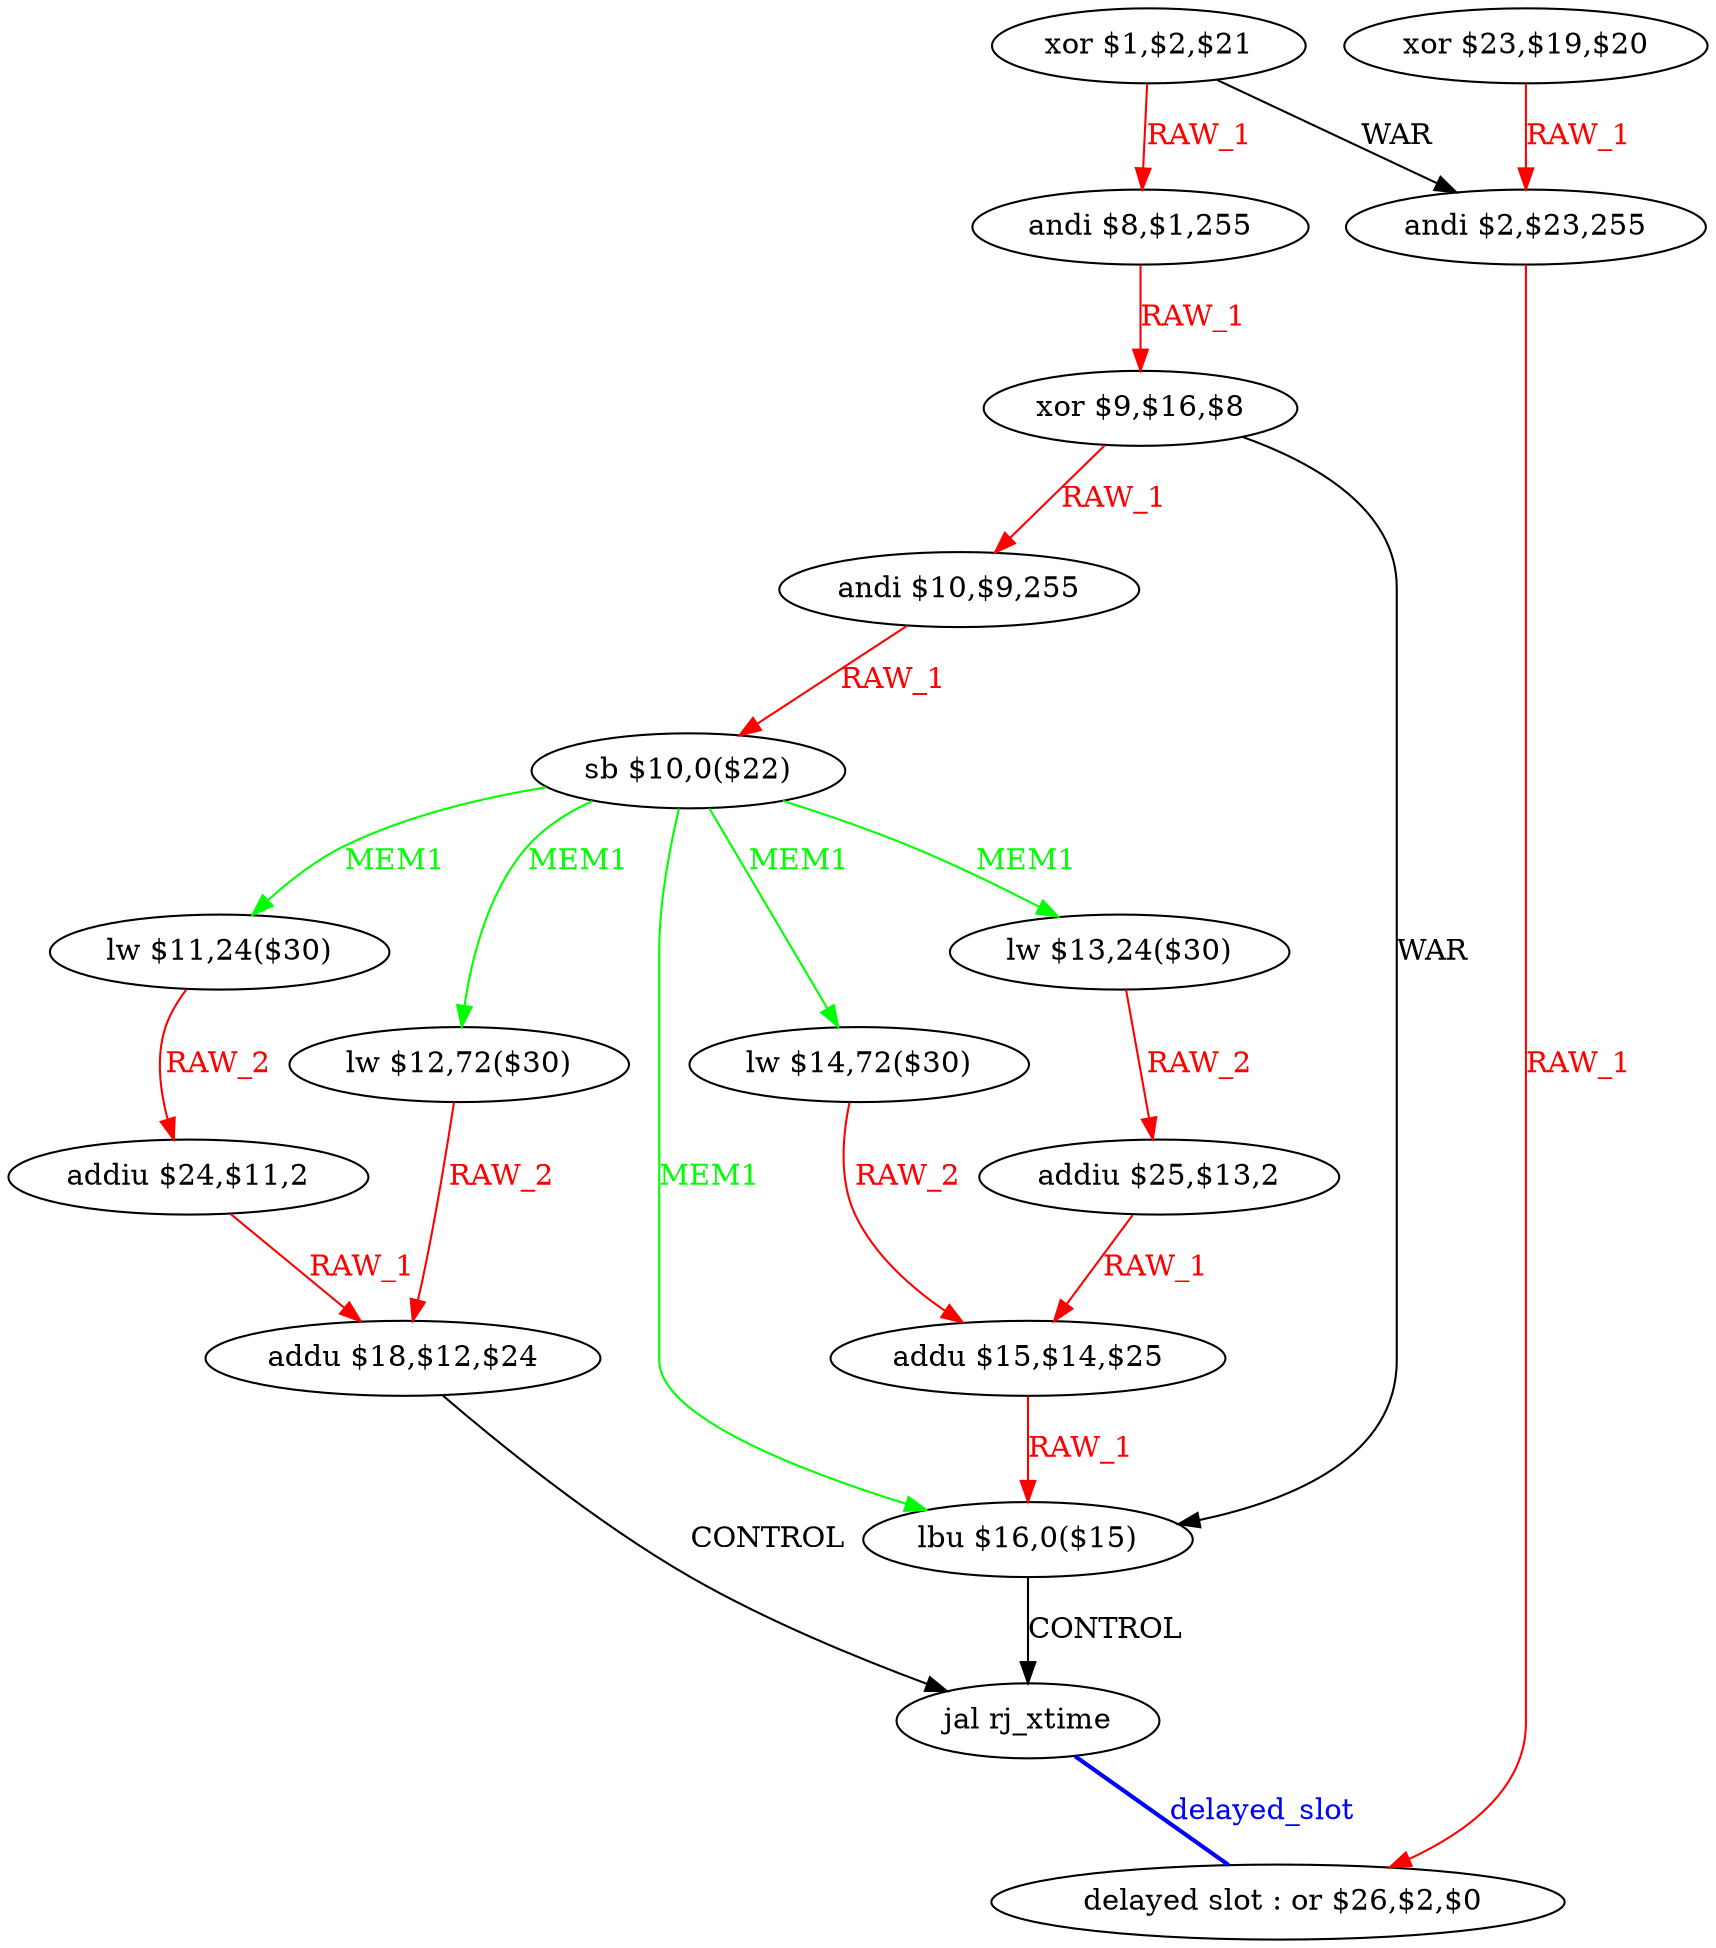 digraph G1 {
node [shape = ellipse];
i17 [label = " delayed slot : or $26,$2,$0"] ;
i16 ->  i17 [style = bold, dir= none, fontcolor = blue, color = blue, label= "delayed_slot"];
i16 [label = "jal rj_xtime"] ;
i0 [label = "xor $1,$2,$21"] ;
i0 ->  i1 [color = red, fontcolor = red, label= "RAW_1"];
i0 ->  i15 [label= "WAR"];
i1 [label = "andi $8,$1,255"] ;
i1 ->  i2 [color = red, fontcolor = red, label= "RAW_1"];
i2 [label = "xor $9,$16,$8"] ;
i2 ->  i3 [color = red, fontcolor = red, label= "RAW_1"];
i2 ->  i13 [label= "WAR"];
i3 [label = "andi $10,$9,255"] ;
i3 ->  i4 [color = red, fontcolor = red, label= "RAW_1"];
i4 [label = "sb $10,0($22)"] ;
i4 ->  i5 [color = green, fontcolor = green, label= "MEM1"];
i4 ->  i7 [color = green, fontcolor = green, label= "MEM1"];
i4 ->  i9 [color = green, fontcolor = green, label= "MEM1"];
i4 ->  i11 [color = green, fontcolor = green, label= "MEM1"];
i4 ->  i13 [color = green, fontcolor = green, label= "MEM1"];
i5 [label = "lw $11,24($30)"] ;
i5 ->  i6 [color = red, fontcolor = red, label= "RAW_2"];
i6 [label = "addiu $24,$11,2"] ;
i6 ->  i8 [color = red, fontcolor = red, label= "RAW_1"];
i8 [label = "addu $18,$12,$24"] ;
i8 ->  i16 [label= "CONTROL"];
i7 [label = "lw $12,72($30)"] ;
i7 ->  i8 [color = red, fontcolor = red, label= "RAW_2"];
i9 [label = "lw $13,24($30)"] ;
i9 ->  i10 [color = red, fontcolor = red, label= "RAW_2"];
i10 [label = "addiu $25,$13,2"] ;
i10 ->  i12 [color = red, fontcolor = red, label= "RAW_1"];
i12 [label = "addu $15,$14,$25"] ;
i12 ->  i13 [color = red, fontcolor = red, label= "RAW_1"];
i13 [label = "lbu $16,0($15)"] ;
i13 ->  i16 [label= "CONTROL"];
i11 [label = "lw $14,72($30)"] ;
i11 ->  i12 [color = red, fontcolor = red, label= "RAW_2"];
i15 [label = "andi $2,$23,255"] ;
i15 ->  i17 [color = red, fontcolor = red, label= "RAW_1"];
i14 [label = "xor $23,$19,$20"] ;
i14 ->  i15 [color = red, fontcolor = red, label= "RAW_1"];
}

